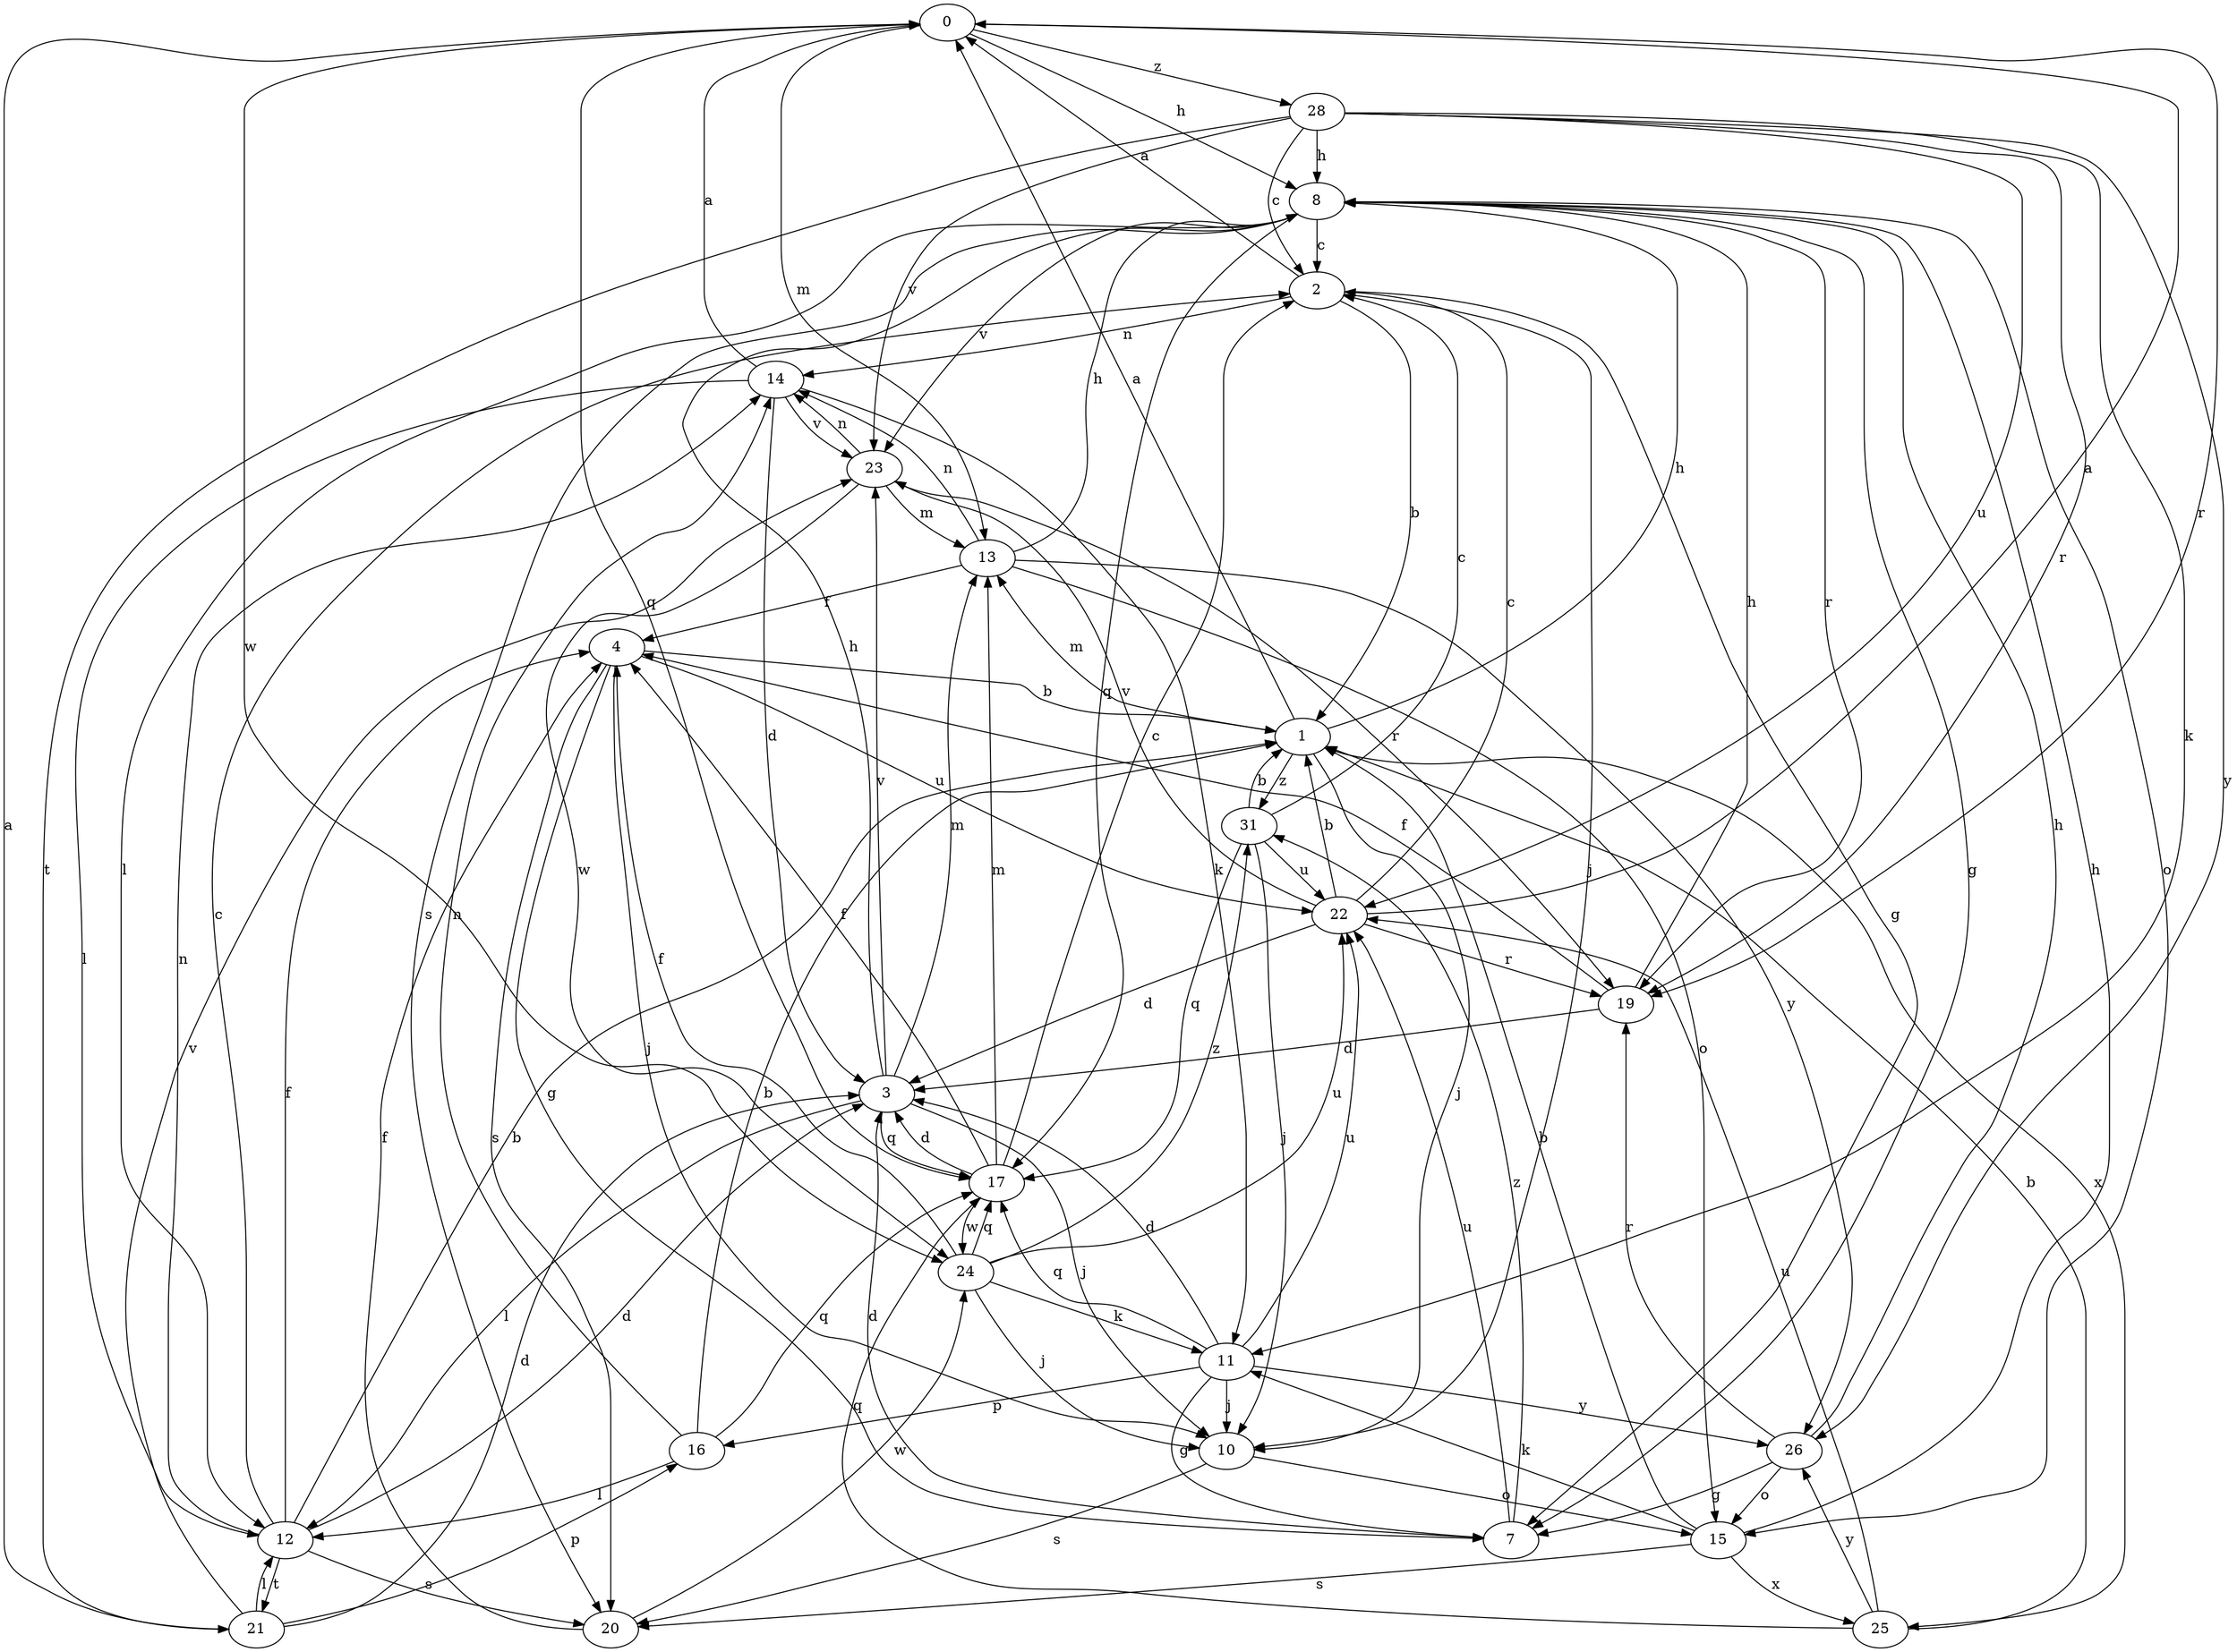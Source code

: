 strict digraph  {
0;
1;
2;
3;
4;
7;
8;
10;
11;
12;
13;
14;
15;
16;
17;
19;
20;
21;
22;
23;
24;
25;
26;
28;
31;
0 -> 8  [label=h];
0 -> 13  [label=m];
0 -> 17  [label=q];
0 -> 19  [label=r];
0 -> 24  [label=w];
0 -> 28  [label=z];
1 -> 0  [label=a];
1 -> 8  [label=h];
1 -> 10  [label=j];
1 -> 13  [label=m];
1 -> 25  [label=x];
1 -> 31  [label=z];
2 -> 0  [label=a];
2 -> 1  [label=b];
2 -> 7  [label=g];
2 -> 10  [label=j];
2 -> 14  [label=n];
3 -> 8  [label=h];
3 -> 10  [label=j];
3 -> 12  [label=l];
3 -> 13  [label=m];
3 -> 17  [label=q];
3 -> 23  [label=v];
4 -> 1  [label=b];
4 -> 7  [label=g];
4 -> 10  [label=j];
4 -> 20  [label=s];
4 -> 22  [label=u];
7 -> 3  [label=d];
7 -> 22  [label=u];
7 -> 31  [label=z];
8 -> 2  [label=c];
8 -> 7  [label=g];
8 -> 12  [label=l];
8 -> 15  [label=o];
8 -> 17  [label=q];
8 -> 19  [label=r];
8 -> 20  [label=s];
8 -> 23  [label=v];
10 -> 15  [label=o];
10 -> 20  [label=s];
11 -> 3  [label=d];
11 -> 7  [label=g];
11 -> 10  [label=j];
11 -> 16  [label=p];
11 -> 17  [label=q];
11 -> 22  [label=u];
11 -> 26  [label=y];
12 -> 1  [label=b];
12 -> 2  [label=c];
12 -> 3  [label=d];
12 -> 4  [label=f];
12 -> 14  [label=n];
12 -> 20  [label=s];
12 -> 21  [label=t];
13 -> 4  [label=f];
13 -> 8  [label=h];
13 -> 14  [label=n];
13 -> 15  [label=o];
13 -> 26  [label=y];
14 -> 0  [label=a];
14 -> 3  [label=d];
14 -> 11  [label=k];
14 -> 12  [label=l];
14 -> 23  [label=v];
15 -> 1  [label=b];
15 -> 8  [label=h];
15 -> 11  [label=k];
15 -> 20  [label=s];
15 -> 25  [label=x];
16 -> 1  [label=b];
16 -> 12  [label=l];
16 -> 14  [label=n];
16 -> 17  [label=q];
17 -> 2  [label=c];
17 -> 3  [label=d];
17 -> 4  [label=f];
17 -> 13  [label=m];
17 -> 24  [label=w];
19 -> 3  [label=d];
19 -> 4  [label=f];
19 -> 8  [label=h];
20 -> 4  [label=f];
20 -> 24  [label=w];
21 -> 0  [label=a];
21 -> 3  [label=d];
21 -> 12  [label=l];
21 -> 16  [label=p];
21 -> 23  [label=v];
22 -> 0  [label=a];
22 -> 1  [label=b];
22 -> 2  [label=c];
22 -> 3  [label=d];
22 -> 19  [label=r];
22 -> 23  [label=v];
23 -> 13  [label=m];
23 -> 14  [label=n];
23 -> 19  [label=r];
23 -> 24  [label=w];
24 -> 4  [label=f];
24 -> 10  [label=j];
24 -> 11  [label=k];
24 -> 17  [label=q];
24 -> 22  [label=u];
24 -> 31  [label=z];
25 -> 1  [label=b];
25 -> 17  [label=q];
25 -> 22  [label=u];
25 -> 26  [label=y];
26 -> 7  [label=g];
26 -> 8  [label=h];
26 -> 15  [label=o];
26 -> 19  [label=r];
28 -> 2  [label=c];
28 -> 8  [label=h];
28 -> 11  [label=k];
28 -> 19  [label=r];
28 -> 21  [label=t];
28 -> 22  [label=u];
28 -> 23  [label=v];
28 -> 26  [label=y];
31 -> 1  [label=b];
31 -> 2  [label=c];
31 -> 10  [label=j];
31 -> 17  [label=q];
31 -> 22  [label=u];
}
